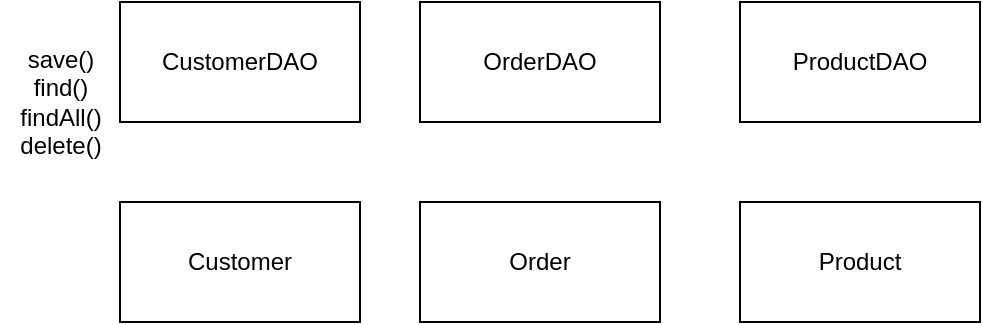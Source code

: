 <mxfile version="15.8.7" type="device"><diagram id="TeNNO0JLW-rUd7KiZPqc" name="Page-1"><mxGraphModel dx="1055" dy="489" grid="1" gridSize="10" guides="1" tooltips="1" connect="1" arrows="1" fold="1" page="1" pageScale="1" pageWidth="827" pageHeight="1169" math="0" shadow="0"><root><mxCell id="0"/><mxCell id="1" parent="0"/><mxCell id="U9_yyQqfb67P8K-KOstD-1" value="Customer" style="rounded=0;whiteSpace=wrap;html=1;" vertex="1" parent="1"><mxGeometry x="90" y="360" width="120" height="60" as="geometry"/></mxCell><mxCell id="U9_yyQqfb67P8K-KOstD-2" value="Order" style="rounded=0;whiteSpace=wrap;html=1;" vertex="1" parent="1"><mxGeometry x="240" y="360" width="120" height="60" as="geometry"/></mxCell><mxCell id="U9_yyQqfb67P8K-KOstD-3" value="Product" style="rounded=0;whiteSpace=wrap;html=1;" vertex="1" parent="1"><mxGeometry x="400" y="360" width="120" height="60" as="geometry"/></mxCell><mxCell id="U9_yyQqfb67P8K-KOstD-4" value="CustomerDAO" style="rounded=0;whiteSpace=wrap;html=1;" vertex="1" parent="1"><mxGeometry x="90" y="260" width="120" height="60" as="geometry"/></mxCell><mxCell id="U9_yyQqfb67P8K-KOstD-5" value="OrderDAO" style="rounded=0;whiteSpace=wrap;html=1;" vertex="1" parent="1"><mxGeometry x="240" y="260" width="120" height="60" as="geometry"/></mxCell><mxCell id="U9_yyQqfb67P8K-KOstD-6" value="ProductDAO" style="rounded=0;whiteSpace=wrap;html=1;" vertex="1" parent="1"><mxGeometry x="400" y="260" width="120" height="60" as="geometry"/></mxCell><mxCell id="U9_yyQqfb67P8K-KOstD-7" value="save()&lt;br&gt;find()&lt;br&gt;findAll()&lt;br&gt;delete()" style="text;html=1;align=center;verticalAlign=middle;resizable=0;points=[];autosize=1;strokeColor=none;fillColor=none;" vertex="1" parent="1"><mxGeometry x="30" y="280" width="60" height="60" as="geometry"/></mxCell></root></mxGraphModel></diagram></mxfile>